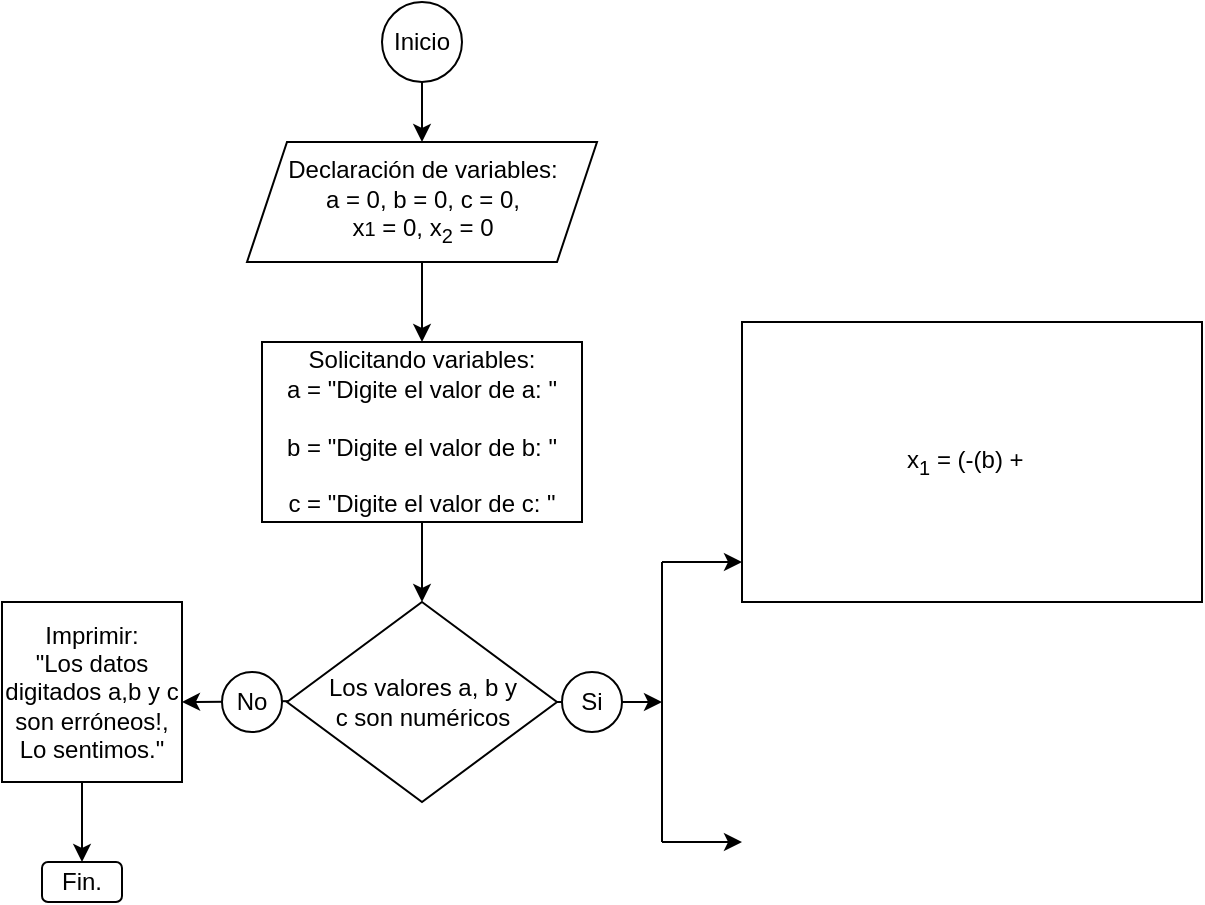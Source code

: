 <mxfile version="20.5.1" type="device"><diagram id="UXNQiWqPU7icSXQmA74W" name="Página-1"><mxGraphModel dx="1422" dy="762" grid="1" gridSize="10" guides="1" tooltips="1" connect="1" arrows="1" fold="1" page="1" pageScale="1" pageWidth="827" pageHeight="1169" math="0" shadow="0"><root><mxCell id="0"/><mxCell id="1" parent="0"/><mxCell id="P95dEU_5G6N2_vx_UZVC-1" value="Inicio" style="ellipse;whiteSpace=wrap;html=1;aspect=fixed;" parent="1" vertex="1"><mxGeometry x="400" width="40" height="40" as="geometry"/></mxCell><mxCell id="6wOZMH607COyKenf0eyZ-1" value="Declaración de variables:&lt;br&gt;a = 0, b = 0, c = 0,&lt;br&gt;x&lt;span style=&quot;font-size: 10px;&quot;&gt;1&lt;/span&gt;&amp;nbsp;= 0, x&lt;sub&gt;2&lt;/sub&gt; = 0" style="shape=parallelogram;perimeter=parallelogramPerimeter;whiteSpace=wrap;html=1;fixedSize=1;" vertex="1" parent="1"><mxGeometry x="332.5" y="70" width="175" height="60" as="geometry"/></mxCell><mxCell id="6wOZMH607COyKenf0eyZ-2" value="" style="endArrow=classic;html=1;rounded=0;exitX=0.5;exitY=1;exitDx=0;exitDy=0;" edge="1" parent="1" source="P95dEU_5G6N2_vx_UZVC-1"><mxGeometry width="50" height="50" relative="1" as="geometry"><mxPoint x="390" y="400" as="sourcePoint"/><mxPoint x="420" y="70" as="targetPoint"/></mxGeometry></mxCell><mxCell id="6wOZMH607COyKenf0eyZ-7" value="" style="endArrow=classic;html=1;rounded=0;exitX=0.5;exitY=1;exitDx=0;exitDy=0;" edge="1" parent="1" source="6wOZMH607COyKenf0eyZ-1"><mxGeometry width="50" height="50" relative="1" as="geometry"><mxPoint x="390" y="330" as="sourcePoint"/><mxPoint x="420" y="170" as="targetPoint"/></mxGeometry></mxCell><mxCell id="6wOZMH607COyKenf0eyZ-8" value="Solicitando variables:&lt;br&gt;a = &quot;Digite el valor de a: &quot;&lt;br&gt;&lt;br&gt;b = &quot;Digite el valor de b: &quot;&lt;br&gt;&lt;br&gt;c = &quot;Digite el valor de c: &quot;" style="rounded=0;whiteSpace=wrap;html=1;" vertex="1" parent="1"><mxGeometry x="340" y="170" width="160" height="90" as="geometry"/></mxCell><mxCell id="6wOZMH607COyKenf0eyZ-9" value="" style="endArrow=classic;html=1;rounded=0;exitX=0.5;exitY=1;exitDx=0;exitDy=0;" edge="1" parent="1" source="6wOZMH607COyKenf0eyZ-8"><mxGeometry width="50" height="50" relative="1" as="geometry"><mxPoint x="420" y="320" as="sourcePoint"/><mxPoint x="420" y="300" as="targetPoint"/></mxGeometry></mxCell><mxCell id="6wOZMH607COyKenf0eyZ-14" value="" style="endArrow=classic;html=1;rounded=0;" edge="1" parent="1"><mxGeometry width="50" height="50" relative="1" as="geometry"><mxPoint x="480" y="350" as="sourcePoint"/><mxPoint x="540" y="350" as="targetPoint"/></mxGeometry></mxCell><mxCell id="6wOZMH607COyKenf0eyZ-15" value="Si" style="ellipse;whiteSpace=wrap;html=1;aspect=fixed;" vertex="1" parent="1"><mxGeometry x="490" y="335" width="30" height="30" as="geometry"/></mxCell><mxCell id="6wOZMH607COyKenf0eyZ-17" value="" style="endArrow=classic;html=1;rounded=0;" edge="1" parent="1"><mxGeometry width="50" height="50" relative="1" as="geometry"><mxPoint x="360" y="349.5" as="sourcePoint"/><mxPoint x="300" y="350" as="targetPoint"/></mxGeometry></mxCell><mxCell id="6wOZMH607COyKenf0eyZ-18" value="No" style="ellipse;whiteSpace=wrap;html=1;aspect=fixed;" vertex="1" parent="1"><mxGeometry x="320" y="335" width="30" height="30" as="geometry"/></mxCell><mxCell id="6wOZMH607COyKenf0eyZ-21" value="Imprimir:&lt;br&gt;&quot;Los datos digitados a,b y c son erróneos!,&lt;br&gt;Lo sentimos.&quot;" style="whiteSpace=wrap;html=1;aspect=fixed;" vertex="1" parent="1"><mxGeometry x="210" y="300" width="90" height="90" as="geometry"/></mxCell><mxCell id="6wOZMH607COyKenf0eyZ-22" value="" style="endArrow=classic;html=1;rounded=0;" edge="1" parent="1"><mxGeometry width="50" height="50" relative="1" as="geometry"><mxPoint x="250" y="390" as="sourcePoint"/><mxPoint x="250" y="430" as="targetPoint"/></mxGeometry></mxCell><mxCell id="6wOZMH607COyKenf0eyZ-23" value="Fin." style="rounded=1;whiteSpace=wrap;html=1;" vertex="1" parent="1"><mxGeometry x="230" y="430" width="40" height="20" as="geometry"/></mxCell><mxCell id="6wOZMH607COyKenf0eyZ-24" value="Los valores a, b y &lt;br&gt;c son numéricos" style="rhombus;whiteSpace=wrap;html=1;" vertex="1" parent="1"><mxGeometry x="352.5" y="300" width="135" height="100" as="geometry"/></mxCell><mxCell id="6wOZMH607COyKenf0eyZ-25" value="" style="endArrow=none;html=1;rounded=0;" edge="1" parent="1"><mxGeometry width="50" height="50" relative="1" as="geometry"><mxPoint x="540" y="350" as="sourcePoint"/><mxPoint x="540" y="280" as="targetPoint"/></mxGeometry></mxCell><mxCell id="6wOZMH607COyKenf0eyZ-26" value="" style="endArrow=none;html=1;rounded=0;" edge="1" parent="1"><mxGeometry width="50" height="50" relative="1" as="geometry"><mxPoint x="540" y="420" as="sourcePoint"/><mxPoint x="540" y="350" as="targetPoint"/></mxGeometry></mxCell><mxCell id="6wOZMH607COyKenf0eyZ-27" value="" style="endArrow=classic;html=1;rounded=0;" edge="1" parent="1"><mxGeometry width="50" height="50" relative="1" as="geometry"><mxPoint x="540" y="280" as="sourcePoint"/><mxPoint x="580" y="280" as="targetPoint"/></mxGeometry></mxCell><mxCell id="6wOZMH607COyKenf0eyZ-28" value="" style="endArrow=classic;html=1;rounded=0;" edge="1" parent="1"><mxGeometry width="50" height="50" relative="1" as="geometry"><mxPoint x="540" y="420" as="sourcePoint"/><mxPoint x="580" y="420" as="targetPoint"/></mxGeometry></mxCell><mxCell id="6wOZMH607COyKenf0eyZ-29" value="x&lt;sub&gt;1&lt;/sub&gt; = (-(b) +&amp;nbsp;&amp;nbsp;" style="rounded=0;whiteSpace=wrap;html=1;" vertex="1" parent="1"><mxGeometry x="580" y="160" width="230" height="140" as="geometry"/></mxCell></root></mxGraphModel></diagram></mxfile>